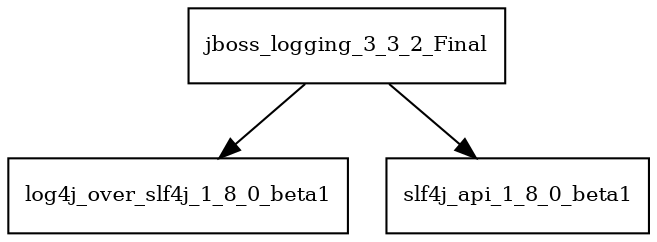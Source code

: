 digraph jboss_logging_3_3_2_Final_dependencies {
  node [shape = box, fontsize=10.0];
  jboss_logging_3_3_2_Final -> log4j_over_slf4j_1_8_0_beta1;
  jboss_logging_3_3_2_Final -> slf4j_api_1_8_0_beta1;
}

